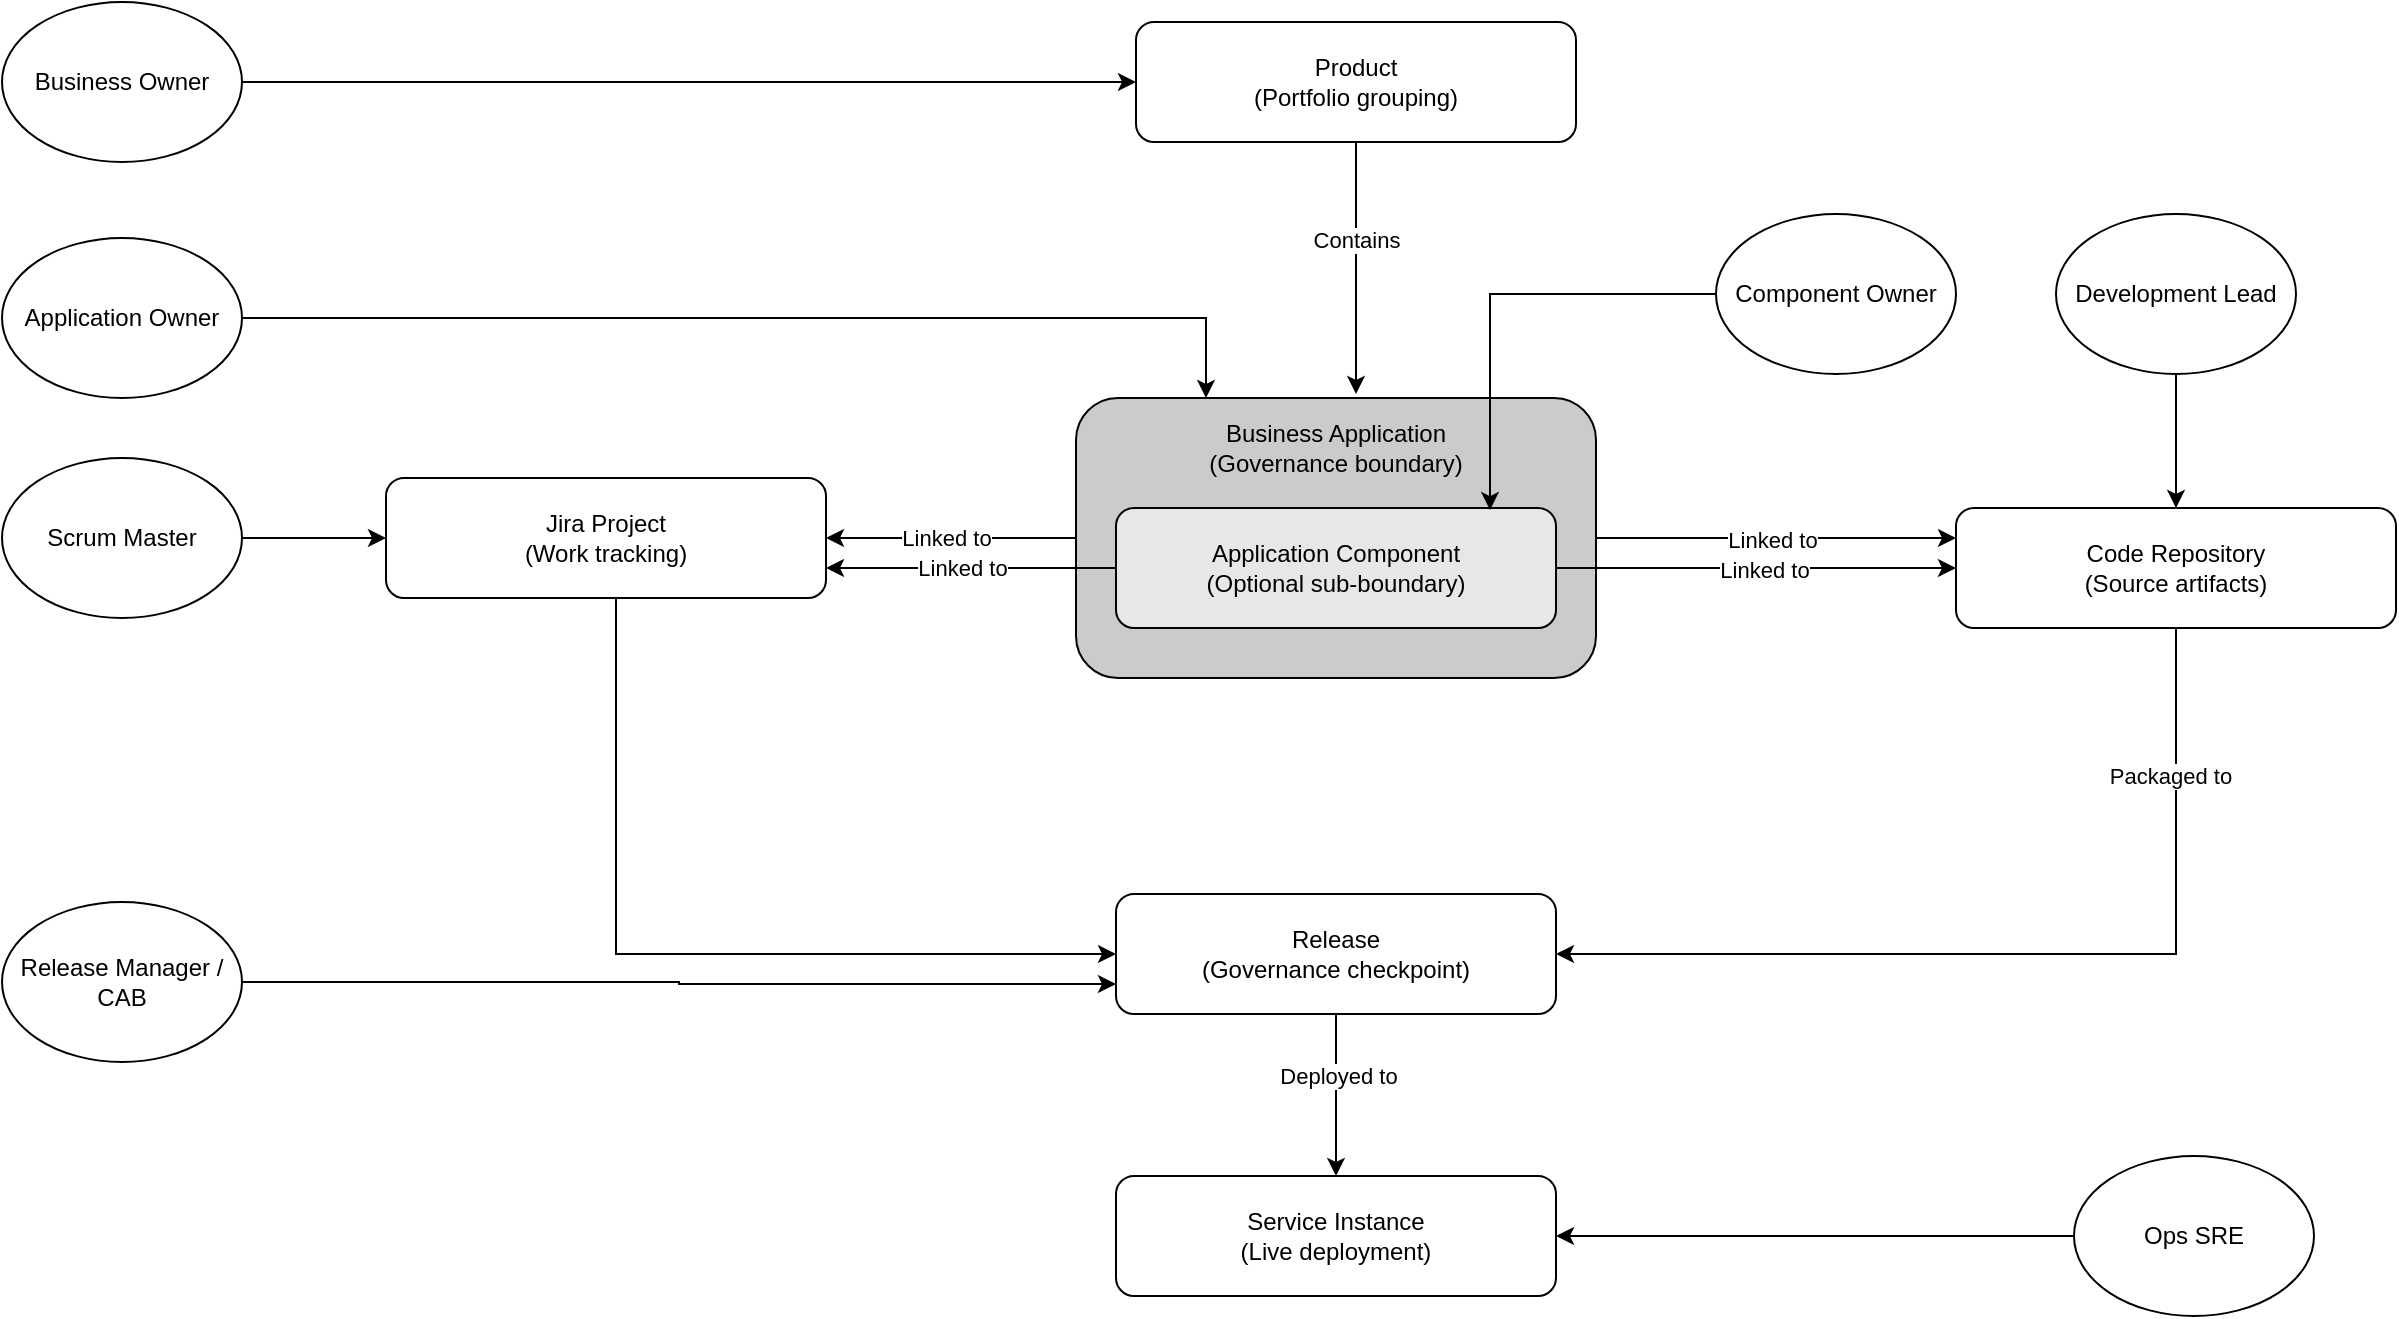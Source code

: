 <mxfile version="28.0.6">
  <diagram name="Page-1" id="-Ls2NiIWsH53Jihv60jC">
    <mxGraphModel dx="2129" dy="1133" grid="1" gridSize="10" guides="1" tooltips="1" connect="1" arrows="1" fold="1" page="1" pageScale="1" pageWidth="850" pageHeight="1100" math="0" shadow="0">
      <root>
        <mxCell id="0" />
        <mxCell id="1" parent="0" />
        <mxCell id="1qkIgSTx01p6vwkOOlJW-34" style="edgeStyle=orthogonalEdgeStyle;rounded=0;orthogonalLoop=1;jettySize=auto;html=1;" edge="1" parent="1" source="1qkIgSTx01p6vwkOOlJW-6" target="1qkIgSTx01p6vwkOOlJW-15">
          <mxGeometry relative="1" as="geometry" />
        </mxCell>
        <mxCell id="1qkIgSTx01p6vwkOOlJW-56" value="Linked to" style="edgeLabel;html=1;align=center;verticalAlign=middle;resizable=0;points=[];" vertex="1" connectable="0" parent="1qkIgSTx01p6vwkOOlJW-34">
          <mxGeometry x="0.04" relative="1" as="geometry">
            <mxPoint as="offset" />
          </mxGeometry>
        </mxCell>
        <mxCell id="1qkIgSTx01p6vwkOOlJW-40" style="edgeStyle=orthogonalEdgeStyle;rounded=0;orthogonalLoop=1;jettySize=auto;html=1;entryX=0;entryY=0.25;entryDx=0;entryDy=0;" edge="1" parent="1" source="1qkIgSTx01p6vwkOOlJW-6" target="1qkIgSTx01p6vwkOOlJW-14">
          <mxGeometry relative="1" as="geometry" />
        </mxCell>
        <mxCell id="1qkIgSTx01p6vwkOOlJW-54" value="Linked to" style="edgeLabel;html=1;align=center;verticalAlign=middle;resizable=0;points=[];" vertex="1" connectable="0" parent="1qkIgSTx01p6vwkOOlJW-40">
          <mxGeometry x="-0.022" y="-1" relative="1" as="geometry">
            <mxPoint as="offset" />
          </mxGeometry>
        </mxCell>
        <mxCell id="1qkIgSTx01p6vwkOOlJW-6" value="" style="rounded=1;whiteSpace=wrap;html=1;fillColor=#CBCBCB;" vertex="1" parent="1">
          <mxGeometry x="330" y="212" width="260" height="140" as="geometry" />
        </mxCell>
        <mxCell id="1qkIgSTx01p6vwkOOlJW-46" style="edgeStyle=orthogonalEdgeStyle;rounded=0;orthogonalLoop=1;jettySize=auto;html=1;" edge="1" parent="1" source="1qkIgSTx01p6vwkOOlJW-1">
          <mxGeometry relative="1" as="geometry">
            <mxPoint x="470" y="210" as="targetPoint" />
          </mxGeometry>
        </mxCell>
        <mxCell id="1qkIgSTx01p6vwkOOlJW-61" value="Contains" style="edgeLabel;html=1;align=center;verticalAlign=middle;resizable=0;points=[];" vertex="1" connectable="0" parent="1qkIgSTx01p6vwkOOlJW-46">
          <mxGeometry x="-0.225" relative="1" as="geometry">
            <mxPoint as="offset" />
          </mxGeometry>
        </mxCell>
        <mxCell id="1qkIgSTx01p6vwkOOlJW-1" value="Product&lt;div&gt;(Portfolio grouping)&lt;/div&gt;" style="rounded=1;whiteSpace=wrap;html=1;" vertex="1" parent="1">
          <mxGeometry x="360" y="24" width="220" height="60" as="geometry" />
        </mxCell>
        <mxCell id="1qkIgSTx01p6vwkOOlJW-35" style="edgeStyle=orthogonalEdgeStyle;rounded=0;orthogonalLoop=1;jettySize=auto;html=1;entryX=1;entryY=0.75;entryDx=0;entryDy=0;" edge="1" parent="1" source="1qkIgSTx01p6vwkOOlJW-5" target="1qkIgSTx01p6vwkOOlJW-15">
          <mxGeometry relative="1" as="geometry" />
        </mxCell>
        <mxCell id="1qkIgSTx01p6vwkOOlJW-57" value="Linked to" style="edgeLabel;html=1;align=center;verticalAlign=middle;resizable=0;points=[];" vertex="1" connectable="0" parent="1qkIgSTx01p6vwkOOlJW-35">
          <mxGeometry x="0.062" relative="1" as="geometry">
            <mxPoint as="offset" />
          </mxGeometry>
        </mxCell>
        <mxCell id="1qkIgSTx01p6vwkOOlJW-41" style="edgeStyle=orthogonalEdgeStyle;rounded=0;orthogonalLoop=1;jettySize=auto;html=1;entryX=0;entryY=0.5;entryDx=0;entryDy=0;" edge="1" parent="1" source="1qkIgSTx01p6vwkOOlJW-5" target="1qkIgSTx01p6vwkOOlJW-14">
          <mxGeometry relative="1" as="geometry" />
        </mxCell>
        <mxCell id="1qkIgSTx01p6vwkOOlJW-55" value="Linked to" style="edgeLabel;html=1;align=center;verticalAlign=middle;resizable=0;points=[];" vertex="1" connectable="0" parent="1qkIgSTx01p6vwkOOlJW-41">
          <mxGeometry x="0.04" y="-1" relative="1" as="geometry">
            <mxPoint as="offset" />
          </mxGeometry>
        </mxCell>
        <mxCell id="1qkIgSTx01p6vwkOOlJW-5" value="Application Component&lt;div&gt;(Optional sub-boundary)&lt;/div&gt;" style="rounded=1;whiteSpace=wrap;html=1;fillColor=#E7E7E7;" vertex="1" parent="1">
          <mxGeometry x="350" y="267" width="220" height="60" as="geometry" />
        </mxCell>
        <mxCell id="1qkIgSTx01p6vwkOOlJW-7" value="Business Application&lt;div&gt;(Governance boundary)&lt;/div&gt;" style="text;html=1;align=center;verticalAlign=middle;whiteSpace=wrap;rounded=0;" vertex="1" parent="1">
          <mxGeometry x="380" y="222" width="160" height="30" as="geometry" />
        </mxCell>
        <mxCell id="1qkIgSTx01p6vwkOOlJW-49" style="edgeStyle=orthogonalEdgeStyle;rounded=0;orthogonalLoop=1;jettySize=auto;html=1;exitX=0.5;exitY=1;exitDx=0;exitDy=0;entryX=0.5;entryY=0;entryDx=0;entryDy=0;" edge="1" parent="1" source="1qkIgSTx01p6vwkOOlJW-8" target="1qkIgSTx01p6vwkOOlJW-9">
          <mxGeometry relative="1" as="geometry" />
        </mxCell>
        <mxCell id="1qkIgSTx01p6vwkOOlJW-52" value="Deployed to" style="edgeLabel;html=1;align=center;verticalAlign=middle;resizable=0;points=[];" vertex="1" connectable="0" parent="1qkIgSTx01p6vwkOOlJW-49">
          <mxGeometry x="-0.235" y="1" relative="1" as="geometry">
            <mxPoint as="offset" />
          </mxGeometry>
        </mxCell>
        <mxCell id="1qkIgSTx01p6vwkOOlJW-8" value="Release&lt;div&gt;(Governance checkpoint)&lt;/div&gt;" style="rounded=1;whiteSpace=wrap;html=1;" vertex="1" parent="1">
          <mxGeometry x="350" y="460" width="220" height="60" as="geometry" />
        </mxCell>
        <mxCell id="1qkIgSTx01p6vwkOOlJW-9" value="Service Instance&lt;div&gt;(Live deployment)&lt;/div&gt;" style="rounded=1;whiteSpace=wrap;html=1;" vertex="1" parent="1">
          <mxGeometry x="350" y="601" width="220" height="60" as="geometry" />
        </mxCell>
        <mxCell id="1qkIgSTx01p6vwkOOlJW-48" style="edgeStyle=orthogonalEdgeStyle;rounded=0;orthogonalLoop=1;jettySize=auto;html=1;" edge="1" parent="1" source="1qkIgSTx01p6vwkOOlJW-10" target="1qkIgSTx01p6vwkOOlJW-1">
          <mxGeometry relative="1" as="geometry" />
        </mxCell>
        <mxCell id="1qkIgSTx01p6vwkOOlJW-10" value="Business Owner" style="ellipse;whiteSpace=wrap;html=1;" vertex="1" parent="1">
          <mxGeometry x="-207" y="14" width="120" height="80" as="geometry" />
        </mxCell>
        <mxCell id="1qkIgSTx01p6vwkOOlJW-45" style="edgeStyle=orthogonalEdgeStyle;rounded=0;orthogonalLoop=1;jettySize=auto;html=1;entryX=0.25;entryY=0;entryDx=0;entryDy=0;" edge="1" parent="1" source="1qkIgSTx01p6vwkOOlJW-11" target="1qkIgSTx01p6vwkOOlJW-6">
          <mxGeometry relative="1" as="geometry" />
        </mxCell>
        <mxCell id="1qkIgSTx01p6vwkOOlJW-11" value="Application Owner" style="ellipse;whiteSpace=wrap;html=1;" vertex="1" parent="1">
          <mxGeometry x="-207" y="132" width="120" height="80" as="geometry" />
        </mxCell>
        <mxCell id="1qkIgSTx01p6vwkOOlJW-12" value="Component Owner" style="ellipse;whiteSpace=wrap;html=1;" vertex="1" parent="1">
          <mxGeometry x="650" y="120" width="120" height="80" as="geometry" />
        </mxCell>
        <mxCell id="1qkIgSTx01p6vwkOOlJW-29" style="edgeStyle=orthogonalEdgeStyle;rounded=0;orthogonalLoop=1;jettySize=auto;html=1;entryX=1;entryY=0.5;entryDx=0;entryDy=0;" edge="1" parent="1" target="1qkIgSTx01p6vwkOOlJW-8">
          <mxGeometry relative="1" as="geometry">
            <mxPoint x="880" y="250" as="sourcePoint" />
            <mxPoint x="590" y="490" as="targetPoint" />
            <Array as="points">
              <mxPoint x="880" y="490" />
            </Array>
          </mxGeometry>
        </mxCell>
        <mxCell id="1qkIgSTx01p6vwkOOlJW-53" value="Packaged to" style="edgeLabel;html=1;align=center;verticalAlign=middle;resizable=0;points=[];" vertex="1" connectable="0" parent="1qkIgSTx01p6vwkOOlJW-29">
          <mxGeometry x="-0.451" y="-3" relative="1" as="geometry">
            <mxPoint as="offset" />
          </mxGeometry>
        </mxCell>
        <mxCell id="1qkIgSTx01p6vwkOOlJW-14" value="Code Repository&lt;div&gt;(Source artifacts)&lt;/div&gt;" style="rounded=1;whiteSpace=wrap;html=1;" vertex="1" parent="1">
          <mxGeometry x="770" y="267" width="220" height="60" as="geometry" />
        </mxCell>
        <mxCell id="1qkIgSTx01p6vwkOOlJW-60" style="edgeStyle=orthogonalEdgeStyle;rounded=0;orthogonalLoop=1;jettySize=auto;html=1;entryX=0;entryY=0.5;entryDx=0;entryDy=0;" edge="1" parent="1" source="1qkIgSTx01p6vwkOOlJW-15" target="1qkIgSTx01p6vwkOOlJW-8">
          <mxGeometry relative="1" as="geometry">
            <Array as="points">
              <mxPoint x="100" y="490" />
            </Array>
          </mxGeometry>
        </mxCell>
        <mxCell id="1qkIgSTx01p6vwkOOlJW-15" value="Jira Project&lt;div&gt;(Work tracking)&lt;/div&gt;" style="rounded=1;whiteSpace=wrap;html=1;" vertex="1" parent="1">
          <mxGeometry x="-15" y="252" width="220" height="60" as="geometry" />
        </mxCell>
        <mxCell id="1qkIgSTx01p6vwkOOlJW-44" style="edgeStyle=orthogonalEdgeStyle;rounded=0;orthogonalLoop=1;jettySize=auto;html=1;entryX=0;entryY=0.5;entryDx=0;entryDy=0;" edge="1" parent="1" source="1qkIgSTx01p6vwkOOlJW-16" target="1qkIgSTx01p6vwkOOlJW-15">
          <mxGeometry relative="1" as="geometry" />
        </mxCell>
        <mxCell id="1qkIgSTx01p6vwkOOlJW-16" value="Scrum Master" style="ellipse;whiteSpace=wrap;html=1;" vertex="1" parent="1">
          <mxGeometry x="-207" y="242" width="120" height="80" as="geometry" />
        </mxCell>
        <mxCell id="1qkIgSTx01p6vwkOOlJW-38" style="edgeStyle=orthogonalEdgeStyle;rounded=0;orthogonalLoop=1;jettySize=auto;html=1;entryX=0;entryY=0.75;entryDx=0;entryDy=0;" edge="1" parent="1" source="1qkIgSTx01p6vwkOOlJW-17" target="1qkIgSTx01p6vwkOOlJW-8">
          <mxGeometry relative="1" as="geometry">
            <mxPoint x="310" y="530" as="targetPoint" />
          </mxGeometry>
        </mxCell>
        <mxCell id="1qkIgSTx01p6vwkOOlJW-17" value="Release Manager / CAB" style="ellipse;whiteSpace=wrap;html=1;" vertex="1" parent="1">
          <mxGeometry x="-207" y="464" width="120" height="80" as="geometry" />
        </mxCell>
        <mxCell id="1qkIgSTx01p6vwkOOlJW-28" style="edgeStyle=orthogonalEdgeStyle;rounded=0;orthogonalLoop=1;jettySize=auto;html=1;entryX=1;entryY=0.5;entryDx=0;entryDy=0;" edge="1" parent="1" source="1qkIgSTx01p6vwkOOlJW-18" target="1qkIgSTx01p6vwkOOlJW-9">
          <mxGeometry relative="1" as="geometry" />
        </mxCell>
        <mxCell id="1qkIgSTx01p6vwkOOlJW-18" value="Ops SRE" style="ellipse;whiteSpace=wrap;html=1;" vertex="1" parent="1">
          <mxGeometry x="829" y="591" width="120" height="80" as="geometry" />
        </mxCell>
        <mxCell id="1qkIgSTx01p6vwkOOlJW-32" style="edgeStyle=orthogonalEdgeStyle;rounded=0;orthogonalLoop=1;jettySize=auto;html=1;entryX=0.5;entryY=0;entryDx=0;entryDy=0;" edge="1" parent="1" source="1qkIgSTx01p6vwkOOlJW-19" target="1qkIgSTx01p6vwkOOlJW-14">
          <mxGeometry relative="1" as="geometry" />
        </mxCell>
        <mxCell id="1qkIgSTx01p6vwkOOlJW-19" value="Development Lead" style="ellipse;whiteSpace=wrap;html=1;" vertex="1" parent="1">
          <mxGeometry x="820" y="120" width="120" height="80" as="geometry" />
        </mxCell>
        <mxCell id="1qkIgSTx01p6vwkOOlJW-42" style="edgeStyle=orthogonalEdgeStyle;rounded=0;orthogonalLoop=1;jettySize=auto;html=1;entryX=0.85;entryY=0.017;entryDx=0;entryDy=0;entryPerimeter=0;" edge="1" parent="1" source="1qkIgSTx01p6vwkOOlJW-12" target="1qkIgSTx01p6vwkOOlJW-5">
          <mxGeometry relative="1" as="geometry" />
        </mxCell>
      </root>
    </mxGraphModel>
  </diagram>
</mxfile>
